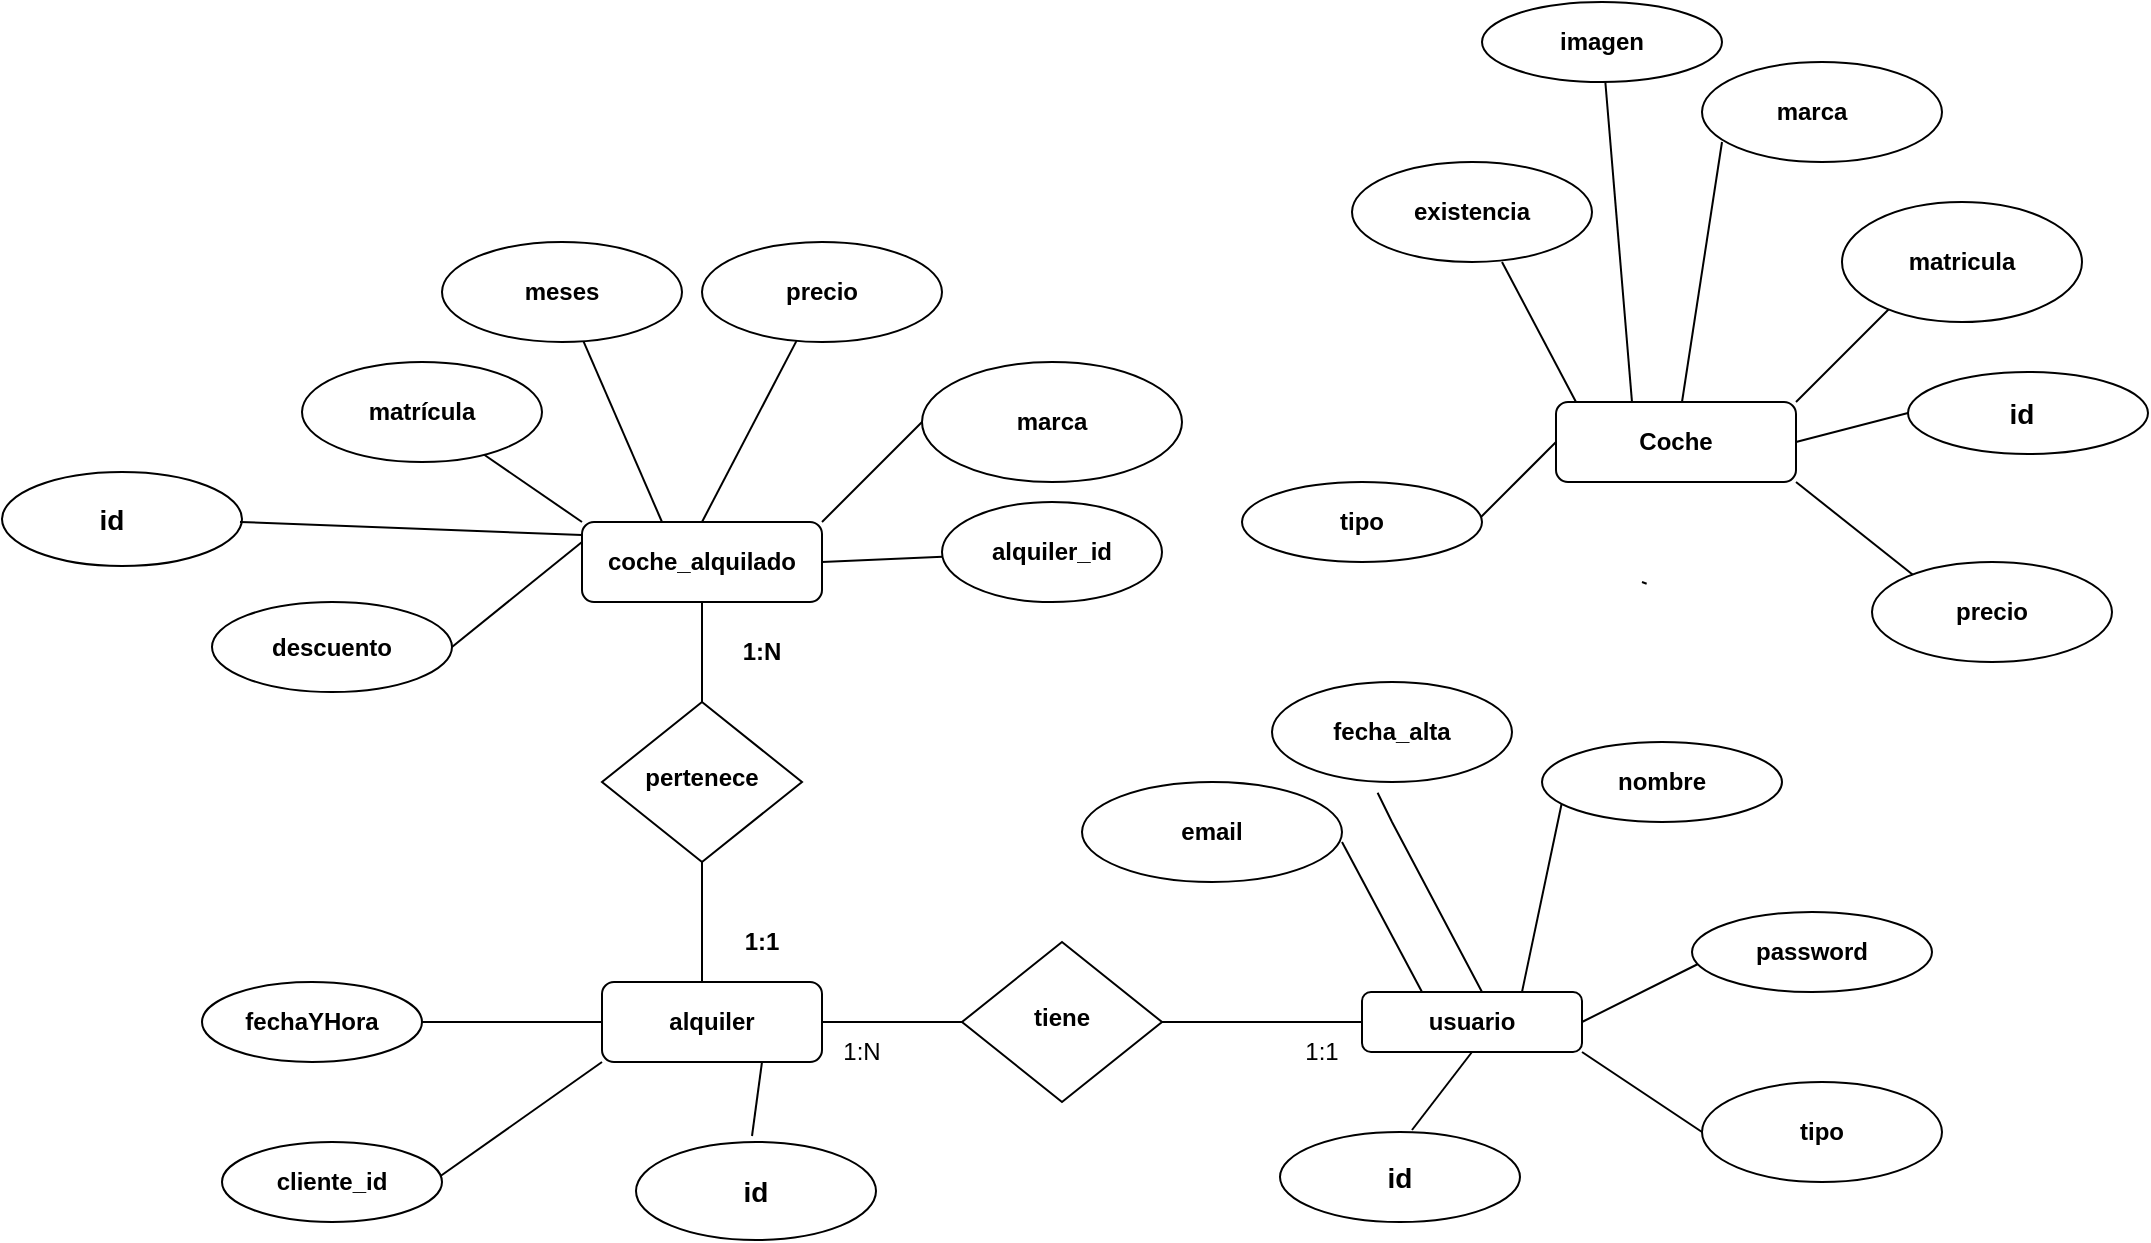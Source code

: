 <mxfile version="17.5.1" type="device"><diagram id="C5RBs43oDa-KdzZeNtuy" name="Page-1"><mxGraphModel dx="1093" dy="609" grid="0" gridSize="10" guides="1" tooltips="1" connect="1" arrows="1" fold="1" page="1" pageScale="1" pageWidth="827" pageHeight="1169" math="0" shadow="0"><root><mxCell id="WIyWlLk6GJQsqaUBKTNV-0"/><mxCell id="WIyWlLk6GJQsqaUBKTNV-1" parent="WIyWlLk6GJQsqaUBKTNV-0"/><mxCell id="WIyWlLk6GJQsqaUBKTNV-3" value="&lt;b&gt;coche_alquilado&lt;/b&gt;" style="rounded=1;whiteSpace=wrap;html=1;fontSize=12;glass=0;strokeWidth=1;shadow=0;" parent="WIyWlLk6GJQsqaUBKTNV-1" vertex="1"><mxGeometry x="334" y="367" width="120" height="40" as="geometry"/></mxCell><mxCell id="WIyWlLk6GJQsqaUBKTNV-6" value="&lt;b&gt;pertenece&lt;/b&gt;" style="rhombus;whiteSpace=wrap;html=1;shadow=0;fontFamily=Helvetica;fontSize=12;align=center;strokeWidth=1;spacing=6;spacingTop=-4;" parent="WIyWlLk6GJQsqaUBKTNV-1" vertex="1"><mxGeometry x="344" y="457" width="100" height="80" as="geometry"/></mxCell><mxCell id="Wy2q1T-8_1b4beuYmyy1-0" value="" style="endArrow=none;html=1;rounded=0;entryX=0.5;entryY=1;entryDx=0;entryDy=0;" edge="1" parent="WIyWlLk6GJQsqaUBKTNV-1" target="WIyWlLk6GJQsqaUBKTNV-3"><mxGeometry width="50" height="50" relative="1" as="geometry"><mxPoint x="394" y="457" as="sourcePoint"/><mxPoint x="444" y="407" as="targetPoint"/></mxGeometry></mxCell><mxCell id="Wy2q1T-8_1b4beuYmyy1-3" value="" style="endArrow=none;html=1;rounded=0;" edge="1" parent="WIyWlLk6GJQsqaUBKTNV-1"><mxGeometry width="50" height="50" relative="1" as="geometry"><mxPoint x="394" y="597" as="sourcePoint"/><mxPoint x="394" y="537" as="targetPoint"/></mxGeometry></mxCell><mxCell id="Wy2q1T-8_1b4beuYmyy1-4" value="&lt;b&gt;alquiler&lt;/b&gt;" style="rounded=1;whiteSpace=wrap;html=1;" vertex="1" parent="WIyWlLk6GJQsqaUBKTNV-1"><mxGeometry x="344" y="597" width="110" height="40" as="geometry"/></mxCell><mxCell id="Wy2q1T-8_1b4beuYmyy1-6" value="" style="endArrow=none;html=1;rounded=0;" edge="1" parent="WIyWlLk6GJQsqaUBKTNV-1"><mxGeometry width="50" height="50" relative="1" as="geometry"><mxPoint x="454" y="617" as="sourcePoint"/><mxPoint x="524" y="617" as="targetPoint"/></mxGeometry></mxCell><mxCell id="Wy2q1T-8_1b4beuYmyy1-7" value="&lt;b&gt;usuario&lt;/b&gt;" style="rounded=1;whiteSpace=wrap;html=1;" vertex="1" parent="WIyWlLk6GJQsqaUBKTNV-1"><mxGeometry x="724" y="602" width="110" height="30" as="geometry"/></mxCell><mxCell id="Wy2q1T-8_1b4beuYmyy1-8" value="&lt;b&gt;tiene&lt;/b&gt;" style="rhombus;whiteSpace=wrap;html=1;shadow=0;fontFamily=Helvetica;fontSize=12;align=center;strokeWidth=1;spacing=6;spacingTop=-4;" vertex="1" parent="WIyWlLk6GJQsqaUBKTNV-1"><mxGeometry x="524" y="577" width="100" height="80" as="geometry"/></mxCell><mxCell id="Wy2q1T-8_1b4beuYmyy1-14" value="" style="endArrow=none;html=1;rounded=0;entryX=0;entryY=0.5;entryDx=0;entryDy=0;" edge="1" parent="WIyWlLk6GJQsqaUBKTNV-1" target="Wy2q1T-8_1b4beuYmyy1-7"><mxGeometry width="50" height="50" relative="1" as="geometry"><mxPoint x="624" y="617" as="sourcePoint"/><mxPoint x="674" y="567" as="targetPoint"/><Array as="points"/></mxGeometry></mxCell><mxCell id="Wy2q1T-8_1b4beuYmyy1-17" value="" style="endArrow=none;html=1;rounded=0;" edge="1" parent="WIyWlLk6GJQsqaUBKTNV-1"><mxGeometry width="50" height="50" relative="1" as="geometry"><mxPoint x="454" y="367" as="sourcePoint"/><mxPoint x="504" y="317" as="targetPoint"/></mxGeometry></mxCell><mxCell id="Wy2q1T-8_1b4beuYmyy1-18" value="" style="ellipse;whiteSpace=wrap;html=1;" vertex="1" parent="WIyWlLk6GJQsqaUBKTNV-1"><mxGeometry x="504" y="287" width="130" height="60" as="geometry"/></mxCell><mxCell id="Wy2q1T-8_1b4beuYmyy1-19" value="&lt;b&gt;marca&lt;/b&gt;" style="text;html=1;strokeColor=none;fillColor=none;align=center;verticalAlign=middle;whiteSpace=wrap;rounded=0;" vertex="1" parent="WIyWlLk6GJQsqaUBKTNV-1"><mxGeometry x="539" y="302" width="60" height="30" as="geometry"/></mxCell><mxCell id="Wy2q1T-8_1b4beuYmyy1-20" value="" style="endArrow=none;html=1;rounded=0;" edge="1" parent="WIyWlLk6GJQsqaUBKTNV-1" target="Wy2q1T-8_1b4beuYmyy1-21"><mxGeometry width="50" height="50" relative="1" as="geometry"><mxPoint x="334" y="367" as="sourcePoint"/><mxPoint x="284" y="317" as="targetPoint"/></mxGeometry></mxCell><mxCell id="Wy2q1T-8_1b4beuYmyy1-21" value="" style="ellipse;whiteSpace=wrap;html=1;" vertex="1" parent="WIyWlLk6GJQsqaUBKTNV-1"><mxGeometry x="194" y="287" width="120" height="50" as="geometry"/></mxCell><mxCell id="Wy2q1T-8_1b4beuYmyy1-22" value="&lt;b&gt;matrícula&lt;/b&gt;" style="text;html=1;strokeColor=none;fillColor=none;align=center;verticalAlign=middle;whiteSpace=wrap;rounded=0;" vertex="1" parent="WIyWlLk6GJQsqaUBKTNV-1"><mxGeometry x="224" y="297" width="60" height="30" as="geometry"/></mxCell><mxCell id="Wy2q1T-8_1b4beuYmyy1-23" value="" style="endArrow=none;html=1;rounded=0;" edge="1" parent="WIyWlLk6GJQsqaUBKTNV-1" target="Wy2q1T-8_1b4beuYmyy1-24"><mxGeometry width="50" height="50" relative="1" as="geometry"><mxPoint x="374" y="367" as="sourcePoint"/><mxPoint x="374" y="307" as="targetPoint"/></mxGeometry></mxCell><mxCell id="Wy2q1T-8_1b4beuYmyy1-24" value="" style="ellipse;whiteSpace=wrap;html=1;" vertex="1" parent="WIyWlLk6GJQsqaUBKTNV-1"><mxGeometry x="264" y="227" width="120" height="50" as="geometry"/></mxCell><mxCell id="Wy2q1T-8_1b4beuYmyy1-25" value="&lt;b&gt;meses&lt;/b&gt;" style="text;html=1;strokeColor=none;fillColor=none;align=center;verticalAlign=middle;whiteSpace=wrap;rounded=0;" vertex="1" parent="WIyWlLk6GJQsqaUBKTNV-1"><mxGeometry x="294" y="237" width="60" height="30" as="geometry"/></mxCell><mxCell id="Wy2q1T-8_1b4beuYmyy1-26" value="" style="endArrow=none;html=1;rounded=0;" edge="1" parent="WIyWlLk6GJQsqaUBKTNV-1" target="Wy2q1T-8_1b4beuYmyy1-27"><mxGeometry width="50" height="50" relative="1" as="geometry"><mxPoint x="394" y="367" as="sourcePoint"/><mxPoint x="424" y="287" as="targetPoint"/></mxGeometry></mxCell><mxCell id="Wy2q1T-8_1b4beuYmyy1-27" value="" style="ellipse;whiteSpace=wrap;html=1;" vertex="1" parent="WIyWlLk6GJQsqaUBKTNV-1"><mxGeometry x="394" y="227" width="120" height="50" as="geometry"/></mxCell><mxCell id="Wy2q1T-8_1b4beuYmyy1-28" value="&lt;b&gt;precio&lt;/b&gt;" style="text;html=1;strokeColor=none;fillColor=none;align=center;verticalAlign=middle;whiteSpace=wrap;rounded=0;" vertex="1" parent="WIyWlLk6GJQsqaUBKTNV-1"><mxGeometry x="424" y="237" width="60" height="30" as="geometry"/></mxCell><mxCell id="Wy2q1T-8_1b4beuYmyy1-29" value="" style="endArrow=none;html=1;rounded=0;" edge="1" parent="WIyWlLk6GJQsqaUBKTNV-1" target="Wy2q1T-8_1b4beuYmyy1-30"><mxGeometry width="50" height="50" relative="1" as="geometry"><mxPoint x="454" y="387" as="sourcePoint"/><mxPoint x="574" y="387" as="targetPoint"/></mxGeometry></mxCell><mxCell id="Wy2q1T-8_1b4beuYmyy1-30" value="" style="ellipse;whiteSpace=wrap;html=1;" vertex="1" parent="WIyWlLk6GJQsqaUBKTNV-1"><mxGeometry x="514" y="357" width="110" height="50" as="geometry"/></mxCell><mxCell id="Wy2q1T-8_1b4beuYmyy1-31" value="&lt;b&gt;alquiler_id&lt;/b&gt;" style="text;html=1;strokeColor=none;fillColor=none;align=center;verticalAlign=middle;whiteSpace=wrap;rounded=0;" vertex="1" parent="WIyWlLk6GJQsqaUBKTNV-1"><mxGeometry x="539" y="367" width="60" height="30" as="geometry"/></mxCell><mxCell id="Wy2q1T-8_1b4beuYmyy1-32" value="" style="endArrow=none;html=1;rounded=0;" edge="1" parent="WIyWlLk6GJQsqaUBKTNV-1"><mxGeometry width="50" height="50" relative="1" as="geometry"><mxPoint x="254" y="617" as="sourcePoint"/><mxPoint x="344" y="617" as="targetPoint"/></mxGeometry></mxCell><mxCell id="Wy2q1T-8_1b4beuYmyy1-35" value="" style="ellipse;whiteSpace=wrap;html=1;" vertex="1" parent="WIyWlLk6GJQsqaUBKTNV-1"><mxGeometry x="144" y="597" width="110" height="40" as="geometry"/></mxCell><mxCell id="Wy2q1T-8_1b4beuYmyy1-36" value="&lt;b&gt;fechaYHora&lt;/b&gt;" style="text;html=1;strokeColor=none;fillColor=none;align=center;verticalAlign=middle;whiteSpace=wrap;rounded=0;" vertex="1" parent="WIyWlLk6GJQsqaUBKTNV-1"><mxGeometry x="169" y="602" width="60" height="30" as="geometry"/></mxCell><mxCell id="Wy2q1T-8_1b4beuYmyy1-37" value="" style="endArrow=none;html=1;rounded=0;" edge="1" parent="WIyWlLk6GJQsqaUBKTNV-1"><mxGeometry width="50" height="50" relative="1" as="geometry"><mxPoint x="259" y="697" as="sourcePoint"/><mxPoint x="344" y="637" as="targetPoint"/></mxGeometry></mxCell><mxCell id="Wy2q1T-8_1b4beuYmyy1-39" value="" style="ellipse;whiteSpace=wrap;html=1;" vertex="1" parent="WIyWlLk6GJQsqaUBKTNV-1"><mxGeometry x="154" y="677" width="110" height="40" as="geometry"/></mxCell><mxCell id="Wy2q1T-8_1b4beuYmyy1-40" value="&lt;b&gt;cliente_id&lt;/b&gt;" style="text;html=1;strokeColor=none;fillColor=none;align=center;verticalAlign=middle;whiteSpace=wrap;rounded=0;" vertex="1" parent="WIyWlLk6GJQsqaUBKTNV-1"><mxGeometry x="179" y="682" width="60" height="30" as="geometry"/></mxCell><mxCell id="Wy2q1T-8_1b4beuYmyy1-41" value="" style="endArrow=none;html=1;rounded=0;" edge="1" parent="WIyWlLk6GJQsqaUBKTNV-1"><mxGeometry width="50" height="50" relative="1" as="geometry"><mxPoint x="754" y="602" as="sourcePoint"/><mxPoint x="714" y="527" as="targetPoint"/></mxGeometry></mxCell><mxCell id="Wy2q1T-8_1b4beuYmyy1-42" value="" style="ellipse;whiteSpace=wrap;html=1;direction=west;" vertex="1" parent="WIyWlLk6GJQsqaUBKTNV-1"><mxGeometry x="584" y="497" width="130" height="50" as="geometry"/></mxCell><mxCell id="Wy2q1T-8_1b4beuYmyy1-43" value="&lt;b&gt;email&lt;/b&gt;" style="text;html=1;strokeColor=none;fillColor=none;align=center;verticalAlign=middle;whiteSpace=wrap;rounded=0;" vertex="1" parent="WIyWlLk6GJQsqaUBKTNV-1"><mxGeometry x="619" y="507" width="60" height="30" as="geometry"/></mxCell><mxCell id="Wy2q1T-8_1b4beuYmyy1-44" value="" style="ellipse;whiteSpace=wrap;html=1;" vertex="1" parent="WIyWlLk6GJQsqaUBKTNV-1"><mxGeometry x="679" y="447" width="120" height="50" as="geometry"/></mxCell><mxCell id="Wy2q1T-8_1b4beuYmyy1-45" value="&lt;b&gt;fecha_alta&lt;/b&gt;" style="text;html=1;strokeColor=none;fillColor=none;align=center;verticalAlign=middle;whiteSpace=wrap;rounded=0;" vertex="1" parent="WIyWlLk6GJQsqaUBKTNV-1"><mxGeometry x="709" y="457" width="60" height="30" as="geometry"/></mxCell><mxCell id="Wy2q1T-8_1b4beuYmyy1-46" value="" style="endArrow=none;html=1;rounded=0;entryX=0.44;entryY=1.108;entryDx=0;entryDy=0;entryPerimeter=0;" edge="1" parent="WIyWlLk6GJQsqaUBKTNV-1" target="Wy2q1T-8_1b4beuYmyy1-44"><mxGeometry width="50" height="50" relative="1" as="geometry"><mxPoint x="784" y="602" as="sourcePoint"/><mxPoint x="844" y="562" as="targetPoint"/><Array as="points"><mxPoint x="739" y="517"/></Array></mxGeometry></mxCell><mxCell id="Wy2q1T-8_1b4beuYmyy1-48" value="" style="endArrow=none;html=1;rounded=0;" edge="1" parent="WIyWlLk6GJQsqaUBKTNV-1"><mxGeometry width="50" height="50" relative="1" as="geometry"><mxPoint x="804" y="602" as="sourcePoint"/><mxPoint x="824" y="507" as="targetPoint"/></mxGeometry></mxCell><mxCell id="Wy2q1T-8_1b4beuYmyy1-49" value="" style="ellipse;whiteSpace=wrap;html=1;" vertex="1" parent="WIyWlLk6GJQsqaUBKTNV-1"><mxGeometry x="814" y="477" width="120" height="40" as="geometry"/></mxCell><mxCell id="Wy2q1T-8_1b4beuYmyy1-50" value="&lt;b&gt;nombre&lt;/b&gt;" style="text;html=1;strokeColor=none;fillColor=none;align=center;verticalAlign=middle;whiteSpace=wrap;rounded=0;" vertex="1" parent="WIyWlLk6GJQsqaUBKTNV-1"><mxGeometry x="844" y="482" width="60" height="30" as="geometry"/></mxCell><mxCell id="Wy2q1T-8_1b4beuYmyy1-51" value="" style="endArrow=none;html=1;rounded=0;" edge="1" parent="WIyWlLk6GJQsqaUBKTNV-1"><mxGeometry width="50" height="50" relative="1" as="geometry"><mxPoint x="834" y="617" as="sourcePoint"/><mxPoint x="894" y="587" as="targetPoint"/></mxGeometry></mxCell><mxCell id="Wy2q1T-8_1b4beuYmyy1-52" value="" style="ellipse;whiteSpace=wrap;html=1;" vertex="1" parent="WIyWlLk6GJQsqaUBKTNV-1"><mxGeometry x="889" y="562" width="120" height="40" as="geometry"/></mxCell><mxCell id="Wy2q1T-8_1b4beuYmyy1-53" value="&lt;b&gt;password&lt;/b&gt;" style="text;html=1;strokeColor=none;fillColor=none;align=center;verticalAlign=middle;whiteSpace=wrap;rounded=0;" vertex="1" parent="WIyWlLk6GJQsqaUBKTNV-1"><mxGeometry x="919" y="567" width="60" height="30" as="geometry"/></mxCell><mxCell id="Wy2q1T-8_1b4beuYmyy1-54" value="" style="rounded=1;whiteSpace=wrap;html=1;" vertex="1" parent="WIyWlLk6GJQsqaUBKTNV-1"><mxGeometry x="821" y="307" width="120" height="40" as="geometry"/></mxCell><mxCell id="Wy2q1T-8_1b4beuYmyy1-55" value="&lt;b&gt;Coche&lt;/b&gt;" style="text;html=1;strokeColor=none;fillColor=none;align=center;verticalAlign=middle;whiteSpace=wrap;rounded=0;" vertex="1" parent="WIyWlLk6GJQsqaUBKTNV-1"><mxGeometry x="851" y="312" width="60" height="30" as="geometry"/></mxCell><mxCell id="Wy2q1T-8_1b4beuYmyy1-56" value="" style="endArrow=none;html=1;rounded=0;" edge="1" parent="WIyWlLk6GJQsqaUBKTNV-1"><mxGeometry width="50" height="50" relative="1" as="geometry"><mxPoint x="831" y="307" as="sourcePoint"/><mxPoint x="794" y="237" as="targetPoint"/></mxGeometry></mxCell><mxCell id="Wy2q1T-8_1b4beuYmyy1-57" value="" style="endArrow=none;html=1;rounded=0;" edge="1" parent="WIyWlLk6GJQsqaUBKTNV-1" target="Wy2q1T-8_1b4beuYmyy1-58"><mxGeometry width="50" height="50" relative="1" as="geometry"><mxPoint x="859" y="307" as="sourcePoint"/><mxPoint x="864" y="237" as="targetPoint"/></mxGeometry></mxCell><mxCell id="Wy2q1T-8_1b4beuYmyy1-58" value="" style="ellipse;whiteSpace=wrap;html=1;" vertex="1" parent="WIyWlLk6GJQsqaUBKTNV-1"><mxGeometry x="784" y="107" width="120" height="40" as="geometry"/></mxCell><mxCell id="Wy2q1T-8_1b4beuYmyy1-59" value="" style="ellipse;whiteSpace=wrap;html=1;" vertex="1" parent="WIyWlLk6GJQsqaUBKTNV-1"><mxGeometry x="719" y="187" width="120" height="50" as="geometry"/></mxCell><mxCell id="Wy2q1T-8_1b4beuYmyy1-60" value="" style="endArrow=none;html=1;rounded=0;" edge="1" parent="WIyWlLk6GJQsqaUBKTNV-1"><mxGeometry width="50" height="50" relative="1" as="geometry"><mxPoint x="941" y="307" as="sourcePoint"/><mxPoint x="991" y="257" as="targetPoint"/></mxGeometry></mxCell><mxCell id="Wy2q1T-8_1b4beuYmyy1-61" value="" style="ellipse;whiteSpace=wrap;html=1;" vertex="1" parent="WIyWlLk6GJQsqaUBKTNV-1"><mxGeometry x="964" y="207" width="120" height="60" as="geometry"/></mxCell><mxCell id="Wy2q1T-8_1b4beuYmyy1-62" value="" style="endArrow=none;html=1;rounded=0;" edge="1" parent="WIyWlLk6GJQsqaUBKTNV-1"><mxGeometry width="50" height="50" relative="1" as="geometry"><mxPoint x="884" y="307" as="sourcePoint"/><mxPoint x="904" y="177" as="targetPoint"/></mxGeometry></mxCell><mxCell id="Wy2q1T-8_1b4beuYmyy1-63" value="" style="ellipse;whiteSpace=wrap;html=1;" vertex="1" parent="WIyWlLk6GJQsqaUBKTNV-1"><mxGeometry x="894" y="137" width="120" height="50" as="geometry"/></mxCell><mxCell id="Wy2q1T-8_1b4beuYmyy1-64" value="" style="endArrow=none;html=1;rounded=0;" edge="1" parent="WIyWlLk6GJQsqaUBKTNV-1"><mxGeometry width="50" height="50" relative="1" as="geometry"><mxPoint x="771" y="377" as="sourcePoint"/><mxPoint x="821" y="327" as="targetPoint"/></mxGeometry></mxCell><mxCell id="Wy2q1T-8_1b4beuYmyy1-65" value="" style="ellipse;whiteSpace=wrap;html=1;" vertex="1" parent="WIyWlLk6GJQsqaUBKTNV-1"><mxGeometry x="664" y="347" width="120" height="40" as="geometry"/></mxCell><mxCell id="Wy2q1T-8_1b4beuYmyy1-66" value="&lt;b&gt;tipo&lt;/b&gt;" style="text;html=1;strokeColor=none;fillColor=none;align=center;verticalAlign=middle;whiteSpace=wrap;rounded=0;" vertex="1" parent="WIyWlLk6GJQsqaUBKTNV-1"><mxGeometry x="694" y="352" width="60" height="30" as="geometry"/></mxCell><mxCell id="Wy2q1T-8_1b4beuYmyy1-67" value="" style="endArrow=none;html=1;rounded=0;" edge="1" parent="WIyWlLk6GJQsqaUBKTNV-1"><mxGeometry width="50" height="50" relative="1" as="geometry"><mxPoint x="864" y="397" as="sourcePoint"/><mxPoint x="866.326" y="397.846" as="targetPoint"/></mxGeometry></mxCell><mxCell id="Wy2q1T-8_1b4beuYmyy1-69" value="" style="endArrow=none;html=1;rounded=0;" edge="1" parent="WIyWlLk6GJQsqaUBKTNV-1"><mxGeometry width="50" height="50" relative="1" as="geometry"><mxPoint x="1004" y="397" as="sourcePoint"/><mxPoint x="941" y="347" as="targetPoint"/></mxGeometry></mxCell><mxCell id="Wy2q1T-8_1b4beuYmyy1-70" value="" style="ellipse;whiteSpace=wrap;html=1;" vertex="1" parent="WIyWlLk6GJQsqaUBKTNV-1"><mxGeometry x="979" y="387" width="120" height="50" as="geometry"/></mxCell><mxCell id="Wy2q1T-8_1b4beuYmyy1-71" value="&lt;b&gt;precio&lt;/b&gt;" style="text;html=1;strokeColor=none;fillColor=none;align=center;verticalAlign=middle;whiteSpace=wrap;rounded=0;" vertex="1" parent="WIyWlLk6GJQsqaUBKTNV-1"><mxGeometry x="1009" y="397" width="60" height="30" as="geometry"/></mxCell><mxCell id="Wy2q1T-8_1b4beuYmyy1-72" value="&lt;b&gt;existencia&lt;/b&gt;" style="text;html=1;strokeColor=none;fillColor=none;align=center;verticalAlign=middle;whiteSpace=wrap;rounded=0;" vertex="1" parent="WIyWlLk6GJQsqaUBKTNV-1"><mxGeometry x="749" y="197" width="60" height="30" as="geometry"/></mxCell><mxCell id="Wy2q1T-8_1b4beuYmyy1-73" value="&lt;b&gt;imagen&lt;/b&gt;" style="text;html=1;strokeColor=none;fillColor=none;align=center;verticalAlign=middle;whiteSpace=wrap;rounded=0;" vertex="1" parent="WIyWlLk6GJQsqaUBKTNV-1"><mxGeometry x="814" y="112" width="60" height="30" as="geometry"/></mxCell><mxCell id="Wy2q1T-8_1b4beuYmyy1-74" value="&lt;b&gt;marca&lt;/b&gt;" style="text;html=1;strokeColor=none;fillColor=none;align=center;verticalAlign=middle;whiteSpace=wrap;rounded=0;" vertex="1" parent="WIyWlLk6GJQsqaUBKTNV-1"><mxGeometry x="919" y="147" width="60" height="30" as="geometry"/></mxCell><mxCell id="Wy2q1T-8_1b4beuYmyy1-75" value="&lt;b&gt;matricula&lt;/b&gt;" style="text;html=1;strokeColor=none;fillColor=none;align=center;verticalAlign=middle;whiteSpace=wrap;rounded=0;" vertex="1" parent="WIyWlLk6GJQsqaUBKTNV-1"><mxGeometry x="994" y="222" width="60" height="30" as="geometry"/></mxCell><mxCell id="Wy2q1T-8_1b4beuYmyy1-76" value="&lt;b&gt;1:N&lt;/b&gt;" style="text;html=1;strokeColor=none;fillColor=none;align=center;verticalAlign=middle;whiteSpace=wrap;rounded=0;" vertex="1" parent="WIyWlLk6GJQsqaUBKTNV-1"><mxGeometry x="394" y="417" width="60" height="30" as="geometry"/></mxCell><mxCell id="Wy2q1T-8_1b4beuYmyy1-77" value="&lt;b&gt;1:1&lt;/b&gt;" style="text;html=1;strokeColor=none;fillColor=none;align=center;verticalAlign=middle;whiteSpace=wrap;rounded=0;" vertex="1" parent="WIyWlLk6GJQsqaUBKTNV-1"><mxGeometry x="394" y="562" width="60" height="30" as="geometry"/></mxCell><mxCell id="Wy2q1T-8_1b4beuYmyy1-78" value="" style="ellipse;whiteSpace=wrap;html=1;" vertex="1" parent="WIyWlLk6GJQsqaUBKTNV-1"><mxGeometry x="894" y="647" width="120" height="50" as="geometry"/></mxCell><mxCell id="Wy2q1T-8_1b4beuYmyy1-79" value="&lt;b&gt;tipo&lt;/b&gt;" style="text;html=1;strokeColor=none;fillColor=none;align=center;verticalAlign=middle;whiteSpace=wrap;rounded=0;" vertex="1" parent="WIyWlLk6GJQsqaUBKTNV-1"><mxGeometry x="924" y="657" width="60" height="30" as="geometry"/></mxCell><mxCell id="Wy2q1T-8_1b4beuYmyy1-80" value="" style="endArrow=none;html=1;rounded=0;exitX=0;exitY=0.5;exitDx=0;exitDy=0;" edge="1" parent="WIyWlLk6GJQsqaUBKTNV-1" source="Wy2q1T-8_1b4beuYmyy1-78"><mxGeometry width="50" height="50" relative="1" as="geometry"><mxPoint x="784" y="682" as="sourcePoint"/><mxPoint x="834" y="632" as="targetPoint"/></mxGeometry></mxCell><mxCell id="Wy2q1T-8_1b4beuYmyy1-81" value="" style="ellipse;whiteSpace=wrap;html=1;" vertex="1" parent="WIyWlLk6GJQsqaUBKTNV-1"><mxGeometry x="149" y="407" width="120" height="45" as="geometry"/></mxCell><mxCell id="Wy2q1T-8_1b4beuYmyy1-82" value="&lt;b&gt;descuento&lt;/b&gt;" style="text;html=1;strokeColor=none;fillColor=none;align=center;verticalAlign=middle;whiteSpace=wrap;rounded=0;" vertex="1" parent="WIyWlLk6GJQsqaUBKTNV-1"><mxGeometry x="179" y="414.5" width="60" height="30" as="geometry"/></mxCell><mxCell id="Wy2q1T-8_1b4beuYmyy1-83" value="" style="endArrow=none;html=1;rounded=0;exitX=1;exitY=0.5;exitDx=0;exitDy=0;" edge="1" parent="WIyWlLk6GJQsqaUBKTNV-1" source="Wy2q1T-8_1b4beuYmyy1-81"><mxGeometry width="50" height="50" relative="1" as="geometry"><mxPoint x="289" y="427" as="sourcePoint"/><mxPoint x="334" y="377" as="targetPoint"/></mxGeometry></mxCell><mxCell id="Wy2q1T-8_1b4beuYmyy1-84" value="1:N" style="text;html=1;strokeColor=none;fillColor=none;align=center;verticalAlign=middle;whiteSpace=wrap;rounded=0;" vertex="1" parent="WIyWlLk6GJQsqaUBKTNV-1"><mxGeometry x="444" y="617" width="60" height="30" as="geometry"/></mxCell><mxCell id="Wy2q1T-8_1b4beuYmyy1-85" value="1:1" style="text;html=1;strokeColor=none;fillColor=none;align=center;verticalAlign=middle;whiteSpace=wrap;rounded=0;" vertex="1" parent="WIyWlLk6GJQsqaUBKTNV-1"><mxGeometry x="674" y="617" width="60" height="30" as="geometry"/></mxCell><mxCell id="Wy2q1T-8_1b4beuYmyy1-86" value="" style="ellipse;whiteSpace=wrap;html=1;" vertex="1" parent="WIyWlLk6GJQsqaUBKTNV-1"><mxGeometry x="44" y="342" width="120" height="47" as="geometry"/></mxCell><mxCell id="Wy2q1T-8_1b4beuYmyy1-87" value="" style="endArrow=none;html=1;rounded=0;" edge="1" parent="WIyWlLk6GJQsqaUBKTNV-1"><mxGeometry width="50" height="50" relative="1" as="geometry"><mxPoint x="163" y="367" as="sourcePoint"/><mxPoint x="334" y="373.5" as="targetPoint"/></mxGeometry></mxCell><mxCell id="Wy2q1T-8_1b4beuYmyy1-88" value="&lt;b&gt;&lt;font style=&quot;font-size: 14px&quot;&gt;id&lt;/font&gt;&lt;/b&gt;" style="text;html=1;strokeColor=none;fillColor=none;align=center;verticalAlign=middle;whiteSpace=wrap;rounded=0;" vertex="1" parent="WIyWlLk6GJQsqaUBKTNV-1"><mxGeometry x="69" y="350.5" width="60" height="30" as="geometry"/></mxCell><mxCell id="Wy2q1T-8_1b4beuYmyy1-89" value="" style="ellipse;whiteSpace=wrap;html=1;fontSize=14;" vertex="1" parent="WIyWlLk6GJQsqaUBKTNV-1"><mxGeometry x="997" y="292" width="120" height="41" as="geometry"/></mxCell><mxCell id="Wy2q1T-8_1b4beuYmyy1-90" value="" style="endArrow=none;html=1;rounded=0;fontSize=14;entryX=0;entryY=0.5;entryDx=0;entryDy=0;" edge="1" parent="WIyWlLk6GJQsqaUBKTNV-1" target="Wy2q1T-8_1b4beuYmyy1-89"><mxGeometry width="50" height="50" relative="1" as="geometry"><mxPoint x="941" y="327" as="sourcePoint"/><mxPoint x="991" y="277" as="targetPoint"/></mxGeometry></mxCell><mxCell id="Wy2q1T-8_1b4beuYmyy1-91" value="&lt;b&gt;id&lt;/b&gt;" style="text;html=1;strokeColor=none;fillColor=none;align=center;verticalAlign=middle;whiteSpace=wrap;rounded=0;fontSize=14;" vertex="1" parent="WIyWlLk6GJQsqaUBKTNV-1"><mxGeometry x="1024" y="297.5" width="60" height="30" as="geometry"/></mxCell><mxCell id="Wy2q1T-8_1b4beuYmyy1-92" value="" style="ellipse;whiteSpace=wrap;html=1;fontSize=14;" vertex="1" parent="WIyWlLk6GJQsqaUBKTNV-1"><mxGeometry x="683" y="672" width="120" height="45" as="geometry"/></mxCell><mxCell id="Wy2q1T-8_1b4beuYmyy1-93" value="&lt;b&gt;id&lt;/b&gt;" style="text;html=1;strokeColor=none;fillColor=none;align=center;verticalAlign=middle;whiteSpace=wrap;rounded=0;fontSize=14;" vertex="1" parent="WIyWlLk6GJQsqaUBKTNV-1"><mxGeometry x="713" y="679.5" width="60" height="30" as="geometry"/></mxCell><mxCell id="Wy2q1T-8_1b4beuYmyy1-94" value="" style="endArrow=none;html=1;rounded=0;fontSize=14;" edge="1" parent="WIyWlLk6GJQsqaUBKTNV-1"><mxGeometry width="50" height="50" relative="1" as="geometry"><mxPoint x="749" y="671" as="sourcePoint"/><mxPoint x="779" y="632" as="targetPoint"/></mxGeometry></mxCell><mxCell id="Wy2q1T-8_1b4beuYmyy1-95" value="" style="ellipse;whiteSpace=wrap;html=1;fontSize=14;" vertex="1" parent="WIyWlLk6GJQsqaUBKTNV-1"><mxGeometry x="361" y="677" width="120" height="49" as="geometry"/></mxCell><mxCell id="Wy2q1T-8_1b4beuYmyy1-96" value="&lt;b&gt;id&lt;/b&gt;" style="text;html=1;strokeColor=none;fillColor=none;align=center;verticalAlign=middle;whiteSpace=wrap;rounded=0;fontSize=14;" vertex="1" parent="WIyWlLk6GJQsqaUBKTNV-1"><mxGeometry x="391" y="686.5" width="60" height="30" as="geometry"/></mxCell><mxCell id="Wy2q1T-8_1b4beuYmyy1-97" value="" style="endArrow=none;html=1;rounded=0;fontSize=14;" edge="1" parent="WIyWlLk6GJQsqaUBKTNV-1"><mxGeometry width="50" height="50" relative="1" as="geometry"><mxPoint x="419" y="674" as="sourcePoint"/><mxPoint x="424" y="637" as="targetPoint"/></mxGeometry></mxCell></root></mxGraphModel></diagram></mxfile>